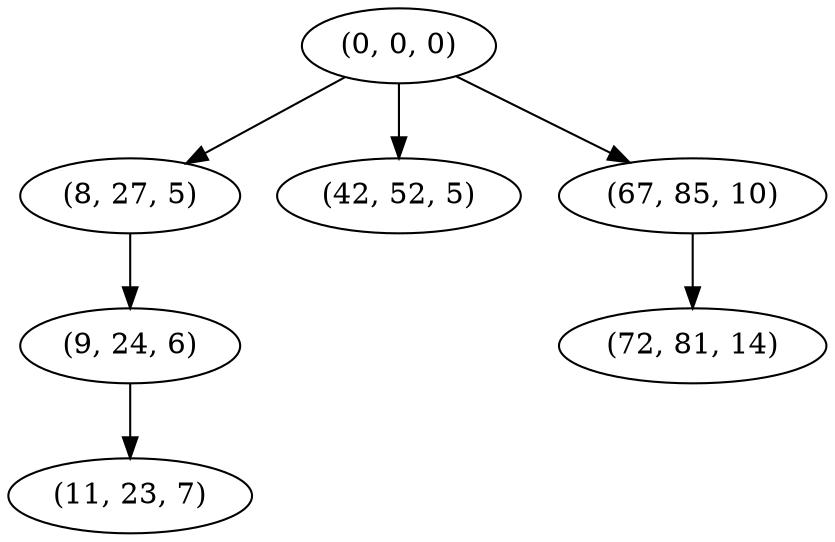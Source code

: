 digraph tree {
    "(0, 0, 0)";
    "(8, 27, 5)";
    "(9, 24, 6)";
    "(11, 23, 7)";
    "(42, 52, 5)";
    "(67, 85, 10)";
    "(72, 81, 14)";
    "(0, 0, 0)" -> "(8, 27, 5)";
    "(0, 0, 0)" -> "(42, 52, 5)";
    "(0, 0, 0)" -> "(67, 85, 10)";
    "(8, 27, 5)" -> "(9, 24, 6)";
    "(9, 24, 6)" -> "(11, 23, 7)";
    "(67, 85, 10)" -> "(72, 81, 14)";
}

